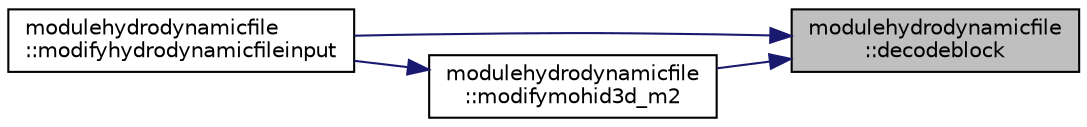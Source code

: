 digraph "modulehydrodynamicfile::decodeblock"
{
 // LATEX_PDF_SIZE
  edge [fontname="Helvetica",fontsize="10",labelfontname="Helvetica",labelfontsize="10"];
  node [fontname="Helvetica",fontsize="10",shape=record];
  rankdir="RL";
  Node1 [label="modulehydrodynamicfile\l::decodeblock",height=0.2,width=0.4,color="black", fillcolor="grey75", style="filled", fontcolor="black",tooltip=" "];
  Node1 -> Node2 [dir="back",color="midnightblue",fontsize="10",style="solid",fontname="Helvetica"];
  Node2 [label="modulehydrodynamicfile\l::modifyhydrodynamicfileinput",height=0.2,width=0.4,color="black", fillcolor="white", style="filled",URL="$namespacemodulehydrodynamicfile.html#a78cdd03605613d9ae76372179d4bb493",tooltip=" "];
  Node1 -> Node3 [dir="back",color="midnightblue",fontsize="10",style="solid",fontname="Helvetica"];
  Node3 [label="modulehydrodynamicfile\l::modifymohid3d_m2",height=0.2,width=0.4,color="black", fillcolor="white", style="filled",URL="$namespacemodulehydrodynamicfile.html#aa54587d42d6b13c11895a1f934511d94",tooltip=" "];
  Node3 -> Node2 [dir="back",color="midnightblue",fontsize="10",style="solid",fontname="Helvetica"];
}
